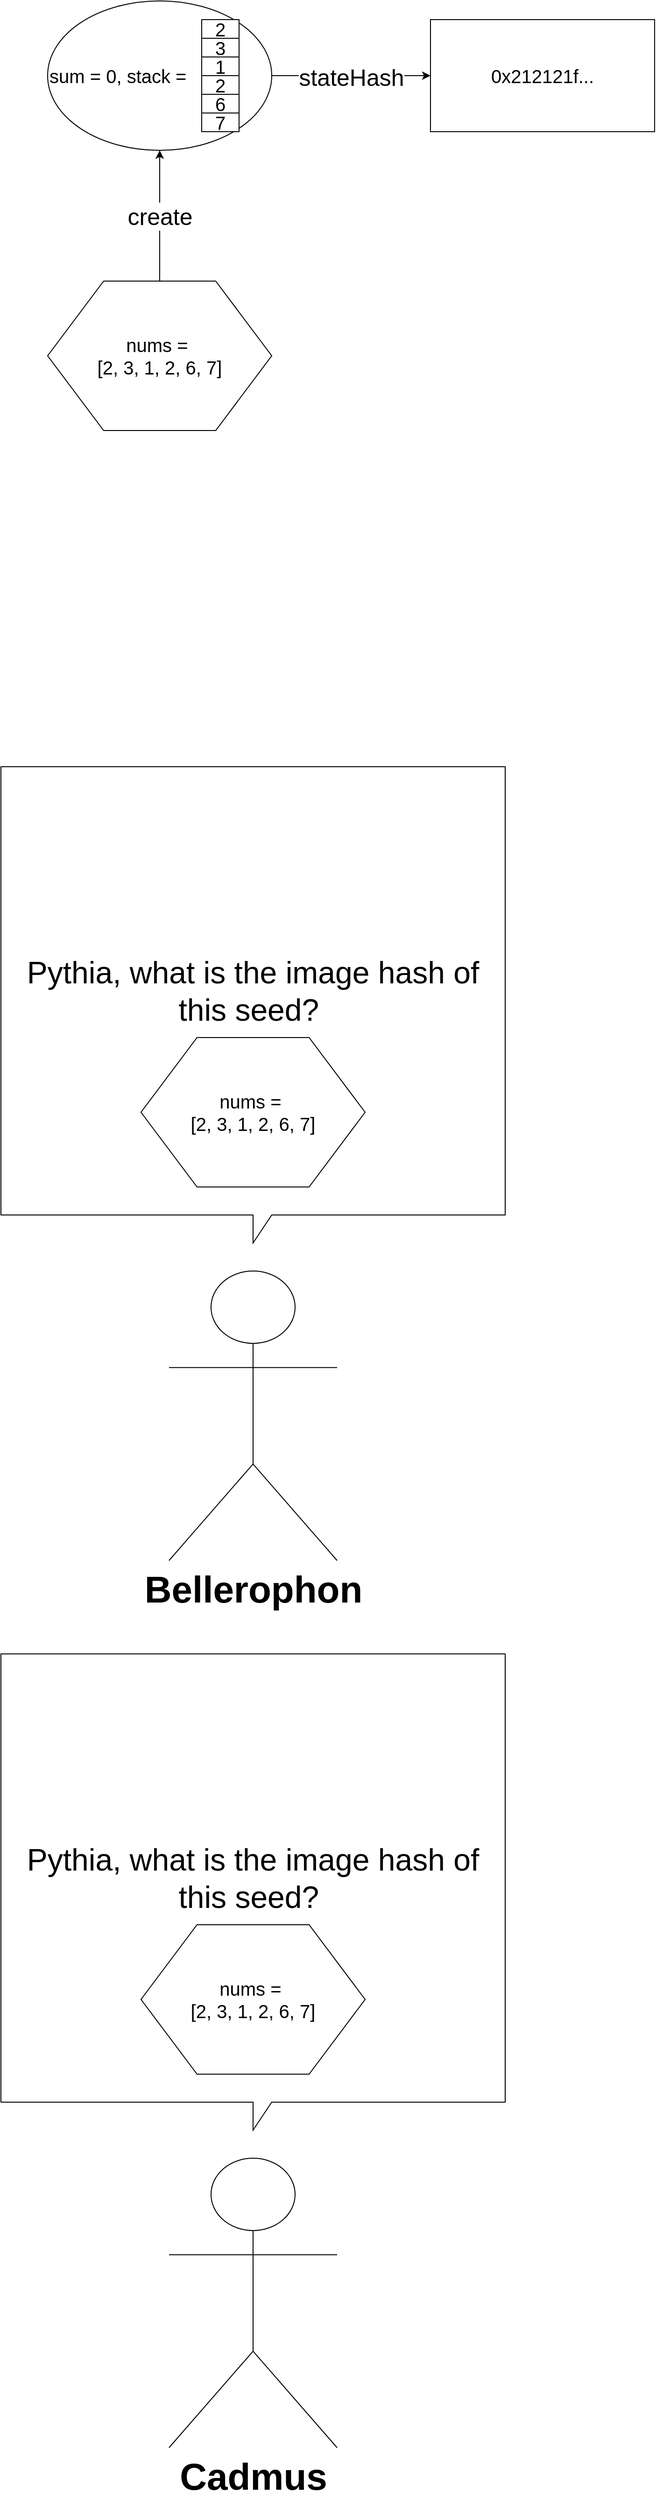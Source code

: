 <mxfile version="12.8.6" type="device"><diagram id="ptHYjXoZ5BEAy-zCpGG4" name="Page-1"><mxGraphModel dx="2037" dy="1110" grid="1" gridSize="10" guides="1" tooltips="1" connect="1" arrows="1" fold="1" page="1" pageScale="1" pageWidth="3300" pageHeight="4681" math="0" shadow="0"><root><mxCell id="0"/><mxCell id="1" parent="0"/><mxCell id="lgM5MNcCfKzVZ5pY54M9-6" value="&lt;font size=&quot;1&quot;&gt;&lt;b style=&quot;font-size: 40px&quot;&gt;Bellerophon&lt;/b&gt;&lt;/font&gt;" style="shape=umlActor;verticalLabelPosition=bottom;labelBackgroundColor=#ffffff;verticalAlign=top;html=1;outlineConnect=0;" vertex="1" parent="1"><mxGeometry x="270" y="1410" width="180" height="310" as="geometry"/></mxCell><mxCell id="lgM5MNcCfKzVZ5pY54M9-7" value="&lt;div style=&quot;font-size: 33px&quot;&gt;&lt;span&gt;Pythia, what is the image hash of this seed?&lt;/span&gt;&lt;span&gt;&amp;nbsp;&lt;/span&gt;&lt;/div&gt;" style="shape=callout;whiteSpace=wrap;html=1;perimeter=calloutPerimeter;align=center;labelPosition=center;verticalLabelPosition=middle;verticalAlign=middle;" vertex="1" parent="1"><mxGeometry x="90" y="870" width="540" height="510" as="geometry"/></mxCell><mxCell id="lgM5MNcCfKzVZ5pY54M9-8" value="&lt;span style=&quot;white-space: normal&quot;&gt;nums =&amp;nbsp;&lt;/span&gt;&lt;br style=&quot;white-space: normal&quot;&gt;&lt;span style=&quot;white-space: normal&quot;&gt;[2, 3, 1, 2, 6, 7]&lt;/span&gt;" style="shape=hexagon;perimeter=hexagonPerimeter2;whiteSpace=wrap;html=1;fontSize=20;" vertex="1" parent="1"><mxGeometry x="240" y="1160" width="240" height="160" as="geometry"/></mxCell><mxCell id="lgM5MNcCfKzVZ5pY54M9-9" value="&lt;font size=&quot;1&quot;&gt;&lt;b style=&quot;font-size: 40px&quot;&gt;Cadmus&lt;/b&gt;&lt;/font&gt;" style="shape=umlActor;verticalLabelPosition=bottom;labelBackgroundColor=#ffffff;verticalAlign=top;html=1;outlineConnect=0;" vertex="1" parent="1"><mxGeometry x="270" y="2360" width="180" height="310" as="geometry"/></mxCell><mxCell id="lgM5MNcCfKzVZ5pY54M9-10" value="&lt;div style=&quot;font-size: 33px&quot;&gt;&lt;span&gt;Pythia, what is the image hash of this seed?&lt;/span&gt;&lt;span&gt;&amp;nbsp;&lt;/span&gt;&lt;/div&gt;" style="shape=callout;whiteSpace=wrap;html=1;perimeter=calloutPerimeter;align=center;labelPosition=center;verticalLabelPosition=middle;verticalAlign=middle;" vertex="1" parent="1"><mxGeometry x="90" y="1820" width="540" height="510" as="geometry"/></mxCell><mxCell id="lgM5MNcCfKzVZ5pY54M9-11" value="&lt;span style=&quot;white-space: normal&quot;&gt;nums =&amp;nbsp;&lt;/span&gt;&lt;br style=&quot;white-space: normal&quot;&gt;&lt;span style=&quot;white-space: normal&quot;&gt;[2, 3, 1, 2, 6, 7]&lt;/span&gt;" style="shape=hexagon;perimeter=hexagonPerimeter2;whiteSpace=wrap;html=1;fontSize=20;" vertex="1" parent="1"><mxGeometry x="240" y="2110" width="240" height="160" as="geometry"/></mxCell><mxCell id="lgM5MNcCfKzVZ5pY54M9-12" value="&lt;font style=&quot;font-size: 25px;&quot;&gt;create&lt;/font&gt;" style="edgeStyle=orthogonalEdgeStyle;rounded=0;orthogonalLoop=1;jettySize=auto;html=1;exitX=0.5;exitY=0;exitDx=0;exitDy=0;fontSize=25;" edge="1" parent="1" source="lgM5MNcCfKzVZ5pY54M9-13" target="lgM5MNcCfKzVZ5pY54M9-15"><mxGeometry relative="1" as="geometry"/></mxCell><mxCell id="lgM5MNcCfKzVZ5pY54M9-13" value="&lt;span style=&quot;white-space: normal&quot;&gt;nums =&amp;nbsp;&lt;/span&gt;&lt;br style=&quot;white-space: normal&quot;&gt;&lt;span style=&quot;white-space: normal&quot;&gt;[2, 3, 1, 2, 6, 7]&lt;/span&gt;" style="shape=hexagon;perimeter=hexagonPerimeter2;whiteSpace=wrap;html=1;fontSize=20;" vertex="1" parent="1"><mxGeometry x="140" y="350" width="240" height="160" as="geometry"/></mxCell><mxCell id="lgM5MNcCfKzVZ5pY54M9-14" value="stateHash" style="edgeStyle=orthogonalEdgeStyle;rounded=0;orthogonalLoop=1;jettySize=auto;html=1;exitX=1;exitY=0.5;exitDx=0;exitDy=0;fontSize=25;" edge="1" parent="1" source="lgM5MNcCfKzVZ5pY54M9-15"><mxGeometry relative="1" as="geometry"><mxPoint x="550" y="130" as="targetPoint"/></mxGeometry></mxCell><mxCell id="lgM5MNcCfKzVZ5pY54M9-15" value="&lt;font style=&quot;font-size: 20px&quot;&gt;sum = 0, stack =&amp;nbsp;&lt;/font&gt;" style="ellipse;whiteSpace=wrap;html=1;align=left;" vertex="1" parent="1"><mxGeometry x="140" y="50" width="240" height="160" as="geometry"/></mxCell><mxCell id="lgM5MNcCfKzVZ5pY54M9-16" value="&lt;font style=&quot;font-size: 20px;&quot;&gt;2&lt;/font&gt;" style="rounded=0;whiteSpace=wrap;html=1;fontSize=20;" vertex="1" parent="1"><mxGeometry x="305" y="70" width="40" height="20" as="geometry"/></mxCell><mxCell id="lgM5MNcCfKzVZ5pY54M9-17" value="&lt;font style=&quot;font-size: 20px;&quot;&gt;3&lt;/font&gt;" style="rounded=0;whiteSpace=wrap;html=1;fontSize=20;" vertex="1" parent="1"><mxGeometry x="305" y="90" width="40" height="20" as="geometry"/></mxCell><mxCell id="lgM5MNcCfKzVZ5pY54M9-18" value="&lt;font style=&quot;font-size: 20px;&quot;&gt;1&lt;/font&gt;" style="rounded=0;whiteSpace=wrap;html=1;fontSize=20;" vertex="1" parent="1"><mxGeometry x="305" y="110" width="40" height="20" as="geometry"/></mxCell><mxCell id="lgM5MNcCfKzVZ5pY54M9-19" value="&lt;font style=&quot;font-size: 20px;&quot;&gt;2&lt;/font&gt;" style="rounded=0;whiteSpace=wrap;html=1;fontSize=20;" vertex="1" parent="1"><mxGeometry x="305" y="130" width="40" height="20" as="geometry"/></mxCell><mxCell id="lgM5MNcCfKzVZ5pY54M9-20" value="&lt;font style=&quot;font-size: 20px;&quot;&gt;6&lt;/font&gt;" style="rounded=0;whiteSpace=wrap;html=1;fontSize=20;" vertex="1" parent="1"><mxGeometry x="305" y="150" width="40" height="20" as="geometry"/></mxCell><mxCell id="lgM5MNcCfKzVZ5pY54M9-21" value="&lt;font style=&quot;font-size: 20px;&quot;&gt;7&lt;/font&gt;" style="rounded=0;whiteSpace=wrap;html=1;fontSize=20;" vertex="1" parent="1"><mxGeometry x="305" y="170" width="40" height="20" as="geometry"/></mxCell><mxCell id="lgM5MNcCfKzVZ5pY54M9-23" value="0x212121f..." style="rounded=0;whiteSpace=wrap;html=1;fontSize=20;" vertex="1" parent="1"><mxGeometry x="550" y="70" width="240" height="120" as="geometry"/></mxCell></root></mxGraphModel></diagram></mxfile>